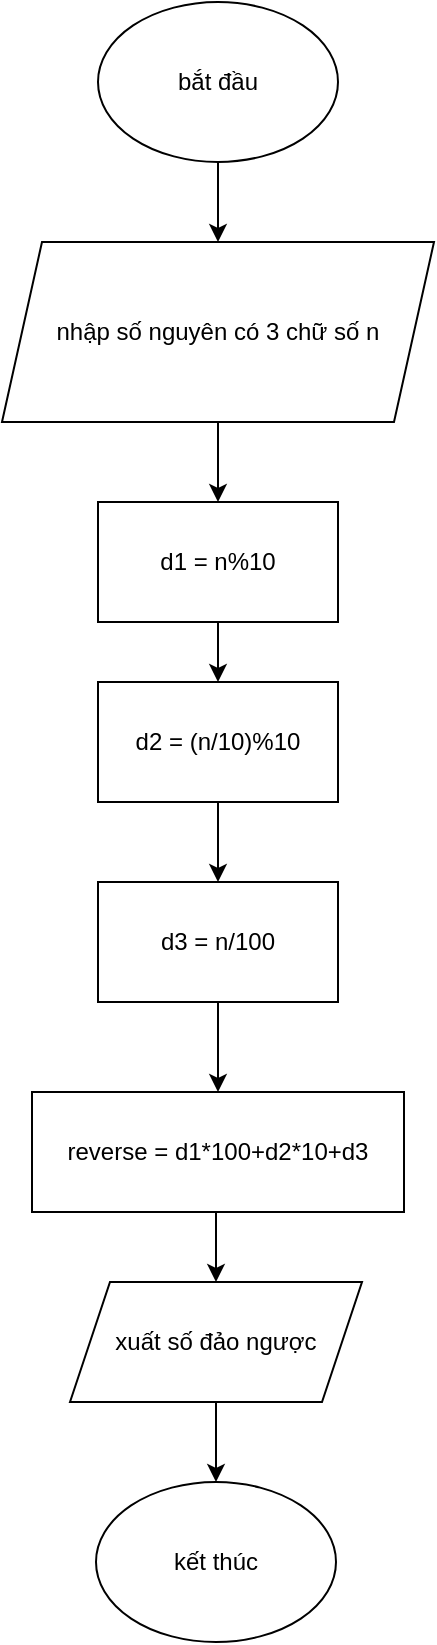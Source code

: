 <mxfile version="28.2.7">
  <diagram name="Trang-1" id="n2l8kIQzBQYOINg-zM32">
    <mxGraphModel dx="1042" dy="692" grid="1" gridSize="10" guides="1" tooltips="1" connect="1" arrows="1" fold="1" page="1" pageScale="1" pageWidth="827" pageHeight="1169" math="0" shadow="0">
      <root>
        <mxCell id="U5Q0OtMCsvXSxuzXuwvs-0" />
        <mxCell id="U5Q0OtMCsvXSxuzXuwvs-1" parent="U5Q0OtMCsvXSxuzXuwvs-0" />
        <mxCell id="jjYnbqCNOTFdZ0-znvw5-1" style="edgeStyle=orthogonalEdgeStyle;rounded=0;orthogonalLoop=1;jettySize=auto;html=1;exitX=0.5;exitY=1;exitDx=0;exitDy=0;" edge="1" parent="U5Q0OtMCsvXSxuzXuwvs-1" source="jjYnbqCNOTFdZ0-znvw5-0">
          <mxGeometry relative="1" as="geometry">
            <mxPoint x="414" y="130" as="targetPoint" />
          </mxGeometry>
        </mxCell>
        <mxCell id="jjYnbqCNOTFdZ0-znvw5-0" value="bắt đầu" style="ellipse;whiteSpace=wrap;html=1;" vertex="1" parent="U5Q0OtMCsvXSxuzXuwvs-1">
          <mxGeometry x="354" y="10" width="120" height="80" as="geometry" />
        </mxCell>
        <mxCell id="jjYnbqCNOTFdZ0-znvw5-3" style="edgeStyle=orthogonalEdgeStyle;rounded=0;orthogonalLoop=1;jettySize=auto;html=1;exitX=0.5;exitY=1;exitDx=0;exitDy=0;" edge="1" parent="U5Q0OtMCsvXSxuzXuwvs-1" source="jjYnbqCNOTFdZ0-znvw5-2">
          <mxGeometry relative="1" as="geometry">
            <mxPoint x="414" y="260" as="targetPoint" />
          </mxGeometry>
        </mxCell>
        <mxCell id="jjYnbqCNOTFdZ0-znvw5-2" value="nhập số nguyên có 3 chữ số n" style="shape=parallelogram;perimeter=parallelogramPerimeter;whiteSpace=wrap;html=1;fixedSize=1;" vertex="1" parent="U5Q0OtMCsvXSxuzXuwvs-1">
          <mxGeometry x="306" y="130" width="216" height="90" as="geometry" />
        </mxCell>
        <mxCell id="jjYnbqCNOTFdZ0-znvw5-5" style="edgeStyle=orthogonalEdgeStyle;rounded=0;orthogonalLoop=1;jettySize=auto;html=1;exitX=0.5;exitY=1;exitDx=0;exitDy=0;" edge="1" parent="U5Q0OtMCsvXSxuzXuwvs-1" source="jjYnbqCNOTFdZ0-znvw5-4">
          <mxGeometry relative="1" as="geometry">
            <mxPoint x="414" y="350" as="targetPoint" />
          </mxGeometry>
        </mxCell>
        <mxCell id="jjYnbqCNOTFdZ0-znvw5-4" value="d1 = n%10" style="rounded=0;whiteSpace=wrap;html=1;" vertex="1" parent="U5Q0OtMCsvXSxuzXuwvs-1">
          <mxGeometry x="354" y="260" width="120" height="60" as="geometry" />
        </mxCell>
        <mxCell id="jjYnbqCNOTFdZ0-znvw5-7" style="edgeStyle=orthogonalEdgeStyle;rounded=0;orthogonalLoop=1;jettySize=auto;html=1;exitX=0.5;exitY=1;exitDx=0;exitDy=0;" edge="1" parent="U5Q0OtMCsvXSxuzXuwvs-1" source="jjYnbqCNOTFdZ0-znvw5-6">
          <mxGeometry relative="1" as="geometry">
            <mxPoint x="414" y="450" as="targetPoint" />
          </mxGeometry>
        </mxCell>
        <mxCell id="jjYnbqCNOTFdZ0-znvw5-6" value="d2 = (n/10)%10" style="rounded=0;whiteSpace=wrap;html=1;" vertex="1" parent="U5Q0OtMCsvXSxuzXuwvs-1">
          <mxGeometry x="354" y="350" width="120" height="60" as="geometry" />
        </mxCell>
        <mxCell id="jjYnbqCNOTFdZ0-znvw5-15" style="edgeStyle=orthogonalEdgeStyle;rounded=0;orthogonalLoop=1;jettySize=auto;html=1;exitX=0.5;exitY=1;exitDx=0;exitDy=0;entryX=0.5;entryY=0;entryDx=0;entryDy=0;" edge="1" parent="U5Q0OtMCsvXSxuzXuwvs-1" source="jjYnbqCNOTFdZ0-znvw5-8" target="jjYnbqCNOTFdZ0-znvw5-10">
          <mxGeometry relative="1" as="geometry" />
        </mxCell>
        <mxCell id="jjYnbqCNOTFdZ0-znvw5-8" value="d3 = n/100" style="rounded=0;whiteSpace=wrap;html=1;" vertex="1" parent="U5Q0OtMCsvXSxuzXuwvs-1">
          <mxGeometry x="354" y="450" width="120" height="60" as="geometry" />
        </mxCell>
        <mxCell id="jjYnbqCNOTFdZ0-znvw5-17" style="edgeStyle=orthogonalEdgeStyle;rounded=0;orthogonalLoop=1;jettySize=auto;html=1;exitX=0.5;exitY=1;exitDx=0;exitDy=0;entryX=0.5;entryY=0;entryDx=0;entryDy=0;" edge="1" parent="U5Q0OtMCsvXSxuzXuwvs-1" source="jjYnbqCNOTFdZ0-znvw5-10" target="jjYnbqCNOTFdZ0-znvw5-16">
          <mxGeometry relative="1" as="geometry" />
        </mxCell>
        <mxCell id="jjYnbqCNOTFdZ0-znvw5-10" value="reverse = d1*100+d2*10+d3" style="rounded=0;whiteSpace=wrap;html=1;" vertex="1" parent="U5Q0OtMCsvXSxuzXuwvs-1">
          <mxGeometry x="321" y="555" width="186" height="60" as="geometry" />
        </mxCell>
        <mxCell id="jjYnbqCNOTFdZ0-znvw5-18" style="edgeStyle=orthogonalEdgeStyle;rounded=0;orthogonalLoop=1;jettySize=auto;html=1;exitX=0.5;exitY=1;exitDx=0;exitDy=0;" edge="1" parent="U5Q0OtMCsvXSxuzXuwvs-1" source="jjYnbqCNOTFdZ0-znvw5-16">
          <mxGeometry relative="1" as="geometry">
            <mxPoint x="413" y="750" as="targetPoint" />
          </mxGeometry>
        </mxCell>
        <mxCell id="jjYnbqCNOTFdZ0-znvw5-16" value="xuất số đảo ngược" style="shape=parallelogram;perimeter=parallelogramPerimeter;whiteSpace=wrap;html=1;fixedSize=1;" vertex="1" parent="U5Q0OtMCsvXSxuzXuwvs-1">
          <mxGeometry x="340" y="650" width="146" height="60" as="geometry" />
        </mxCell>
        <mxCell id="jjYnbqCNOTFdZ0-znvw5-19" value="kết thúc" style="ellipse;whiteSpace=wrap;html=1;" vertex="1" parent="U5Q0OtMCsvXSxuzXuwvs-1">
          <mxGeometry x="353" y="750" width="120" height="80" as="geometry" />
        </mxCell>
      </root>
    </mxGraphModel>
  </diagram>
</mxfile>
